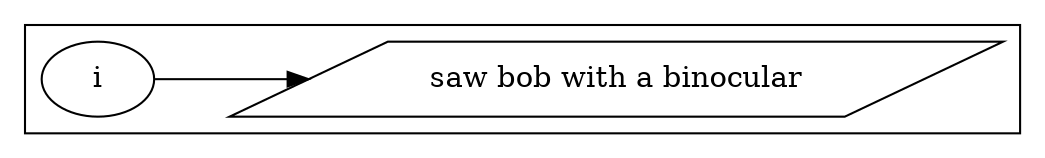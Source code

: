 digraph{
rankdir=LR
compound=true
subgraph cluster3011086700{
  N3011088076 [ label="i", shape=ellipse ]
  N3011088012 [ label="saw bob with a binocular", shape=parallelogram ]
}
N3011088076 -> N3011088012
}
